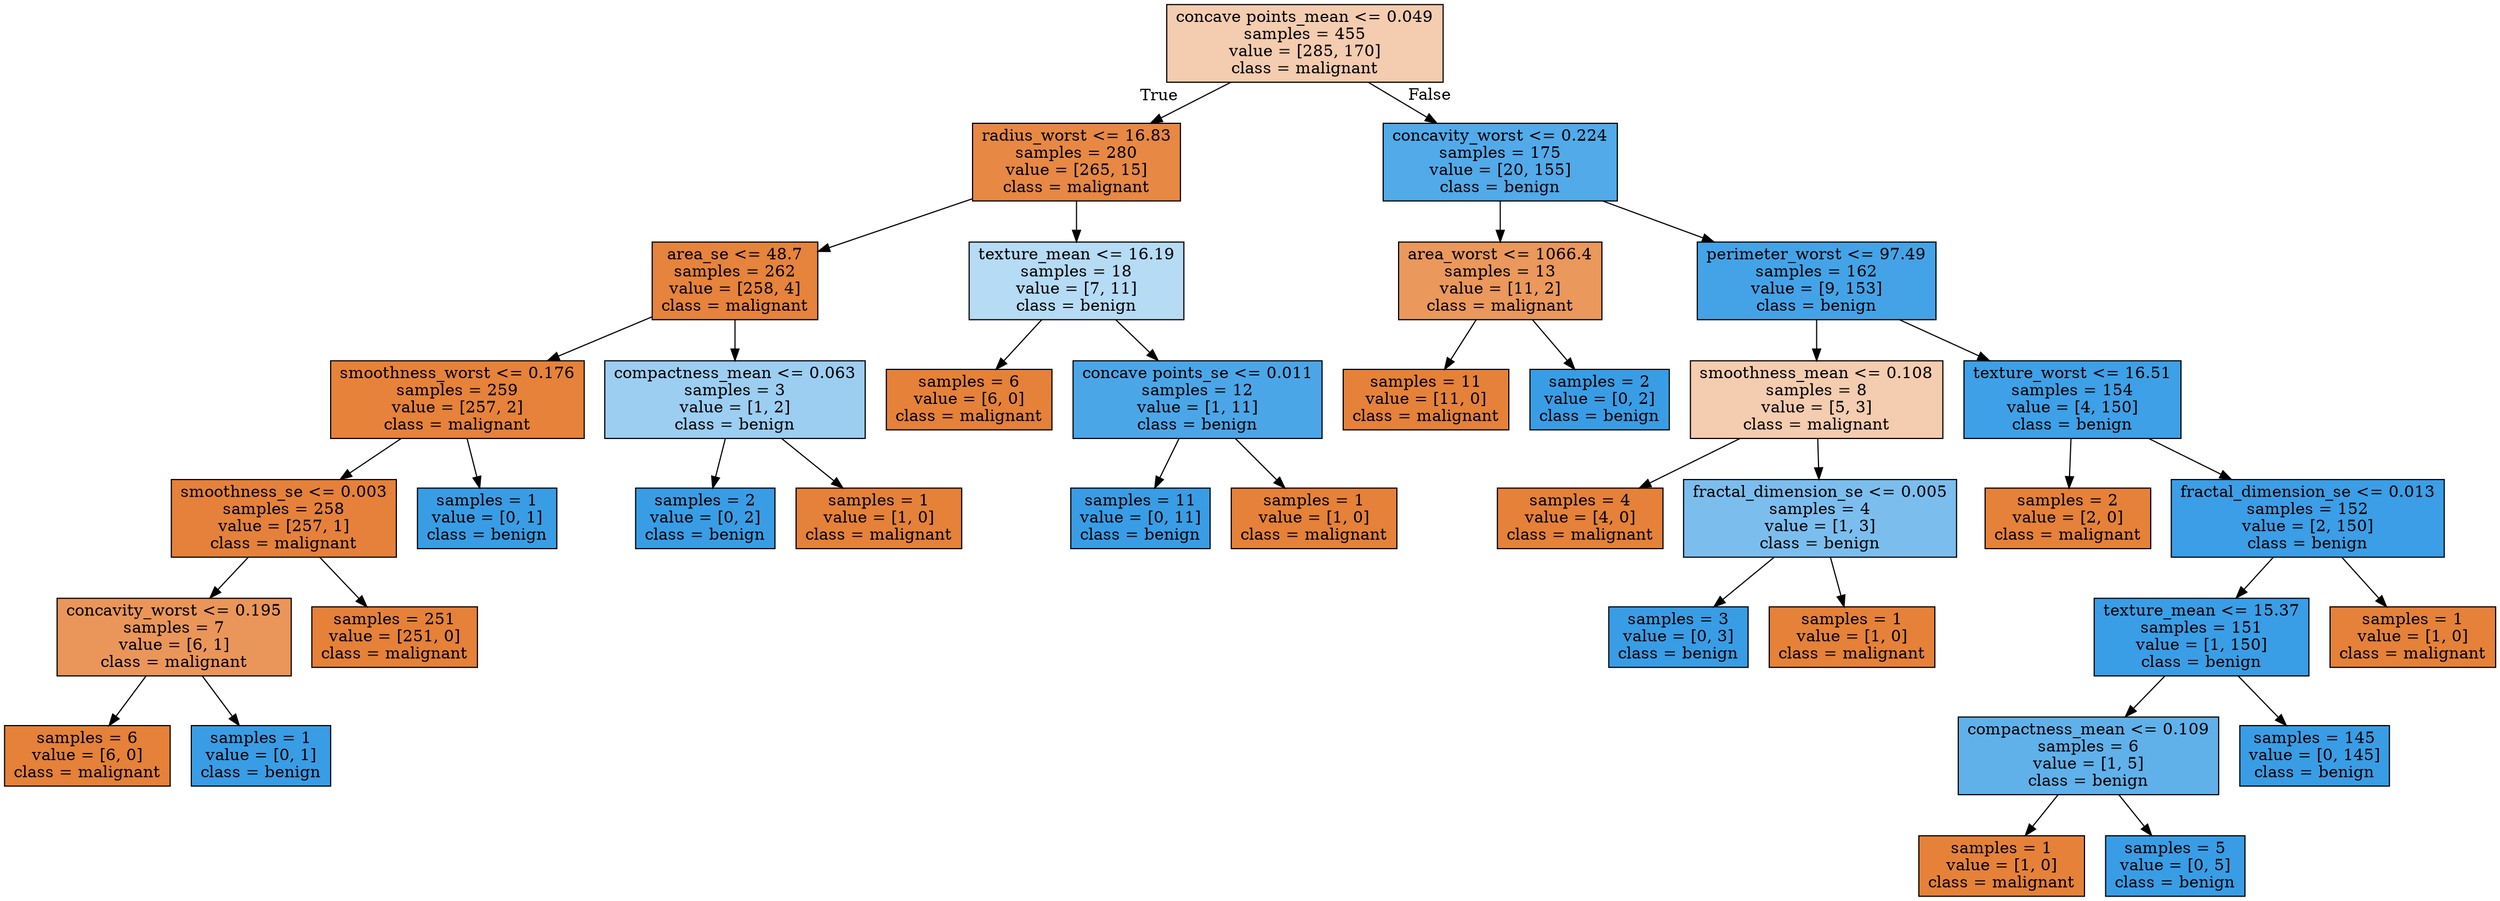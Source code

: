 digraph Tree {
node [shape=box, style="filled", color="black"] ;
0 [label="concave points_mean <= 0.049\nsamples = 455\nvalue = [285, 170]\nclass = malignant", fillcolor="#e5813967"] ;
1 [label="radius_worst <= 16.83\nsamples = 280\nvalue = [265, 15]\nclass = malignant", fillcolor="#e58139f1"] ;
0 -> 1 [labeldistance=2.5, labelangle=45, headlabel="True"] ;
2 [label="area_se <= 48.7\nsamples = 262\nvalue = [258, 4]\nclass = malignant", fillcolor="#e58139fb"] ;
1 -> 2 ;
3 [label="smoothness_worst <= 0.176\nsamples = 259\nvalue = [257, 2]\nclass = malignant", fillcolor="#e58139fd"] ;
2 -> 3 ;
4 [label="smoothness_se <= 0.003\nsamples = 258\nvalue = [257, 1]\nclass = malignant", fillcolor="#e58139fe"] ;
3 -> 4 ;
5 [label="concavity_worst <= 0.195\nsamples = 7\nvalue = [6, 1]\nclass = malignant", fillcolor="#e58139d4"] ;
4 -> 5 ;
6 [label="samples = 6\nvalue = [6, 0]\nclass = malignant", fillcolor="#e58139ff"] ;
5 -> 6 ;
7 [label="samples = 1\nvalue = [0, 1]\nclass = benign", fillcolor="#399de5ff"] ;
5 -> 7 ;
8 [label="samples = 251\nvalue = [251, 0]\nclass = malignant", fillcolor="#e58139ff"] ;
4 -> 8 ;
9 [label="samples = 1\nvalue = [0, 1]\nclass = benign", fillcolor="#399de5ff"] ;
3 -> 9 ;
10 [label="compactness_mean <= 0.063\nsamples = 3\nvalue = [1, 2]\nclass = benign", fillcolor="#399de57f"] ;
2 -> 10 ;
11 [label="samples = 2\nvalue = [0, 2]\nclass = benign", fillcolor="#399de5ff"] ;
10 -> 11 ;
12 [label="samples = 1\nvalue = [1, 0]\nclass = malignant", fillcolor="#e58139ff"] ;
10 -> 12 ;
13 [label="texture_mean <= 16.19\nsamples = 18\nvalue = [7, 11]\nclass = benign", fillcolor="#399de55d"] ;
1 -> 13 ;
14 [label="samples = 6\nvalue = [6, 0]\nclass = malignant", fillcolor="#e58139ff"] ;
13 -> 14 ;
15 [label="concave points_se <= 0.011\nsamples = 12\nvalue = [1, 11]\nclass = benign", fillcolor="#399de5e8"] ;
13 -> 15 ;
16 [label="samples = 11\nvalue = [0, 11]\nclass = benign", fillcolor="#399de5ff"] ;
15 -> 16 ;
17 [label="samples = 1\nvalue = [1, 0]\nclass = malignant", fillcolor="#e58139ff"] ;
15 -> 17 ;
18 [label="concavity_worst <= 0.224\nsamples = 175\nvalue = [20, 155]\nclass = benign", fillcolor="#399de5de"] ;
0 -> 18 [labeldistance=2.5, labelangle=-45, headlabel="False"] ;
19 [label="area_worst <= 1066.4\nsamples = 13\nvalue = [11, 2]\nclass = malignant", fillcolor="#e58139d1"] ;
18 -> 19 ;
20 [label="samples = 11\nvalue = [11, 0]\nclass = malignant", fillcolor="#e58139ff"] ;
19 -> 20 ;
21 [label="samples = 2\nvalue = [0, 2]\nclass = benign", fillcolor="#399de5ff"] ;
19 -> 21 ;
22 [label="perimeter_worst <= 97.49\nsamples = 162\nvalue = [9, 153]\nclass = benign", fillcolor="#399de5f0"] ;
18 -> 22 ;
23 [label="smoothness_mean <= 0.108\nsamples = 8\nvalue = [5, 3]\nclass = malignant", fillcolor="#e5813966"] ;
22 -> 23 ;
24 [label="samples = 4\nvalue = [4, 0]\nclass = malignant", fillcolor="#e58139ff"] ;
23 -> 24 ;
25 [label="fractal_dimension_se <= 0.005\nsamples = 4\nvalue = [1, 3]\nclass = benign", fillcolor="#399de5aa"] ;
23 -> 25 ;
26 [label="samples = 3\nvalue = [0, 3]\nclass = benign", fillcolor="#399de5ff"] ;
25 -> 26 ;
27 [label="samples = 1\nvalue = [1, 0]\nclass = malignant", fillcolor="#e58139ff"] ;
25 -> 27 ;
28 [label="texture_worst <= 16.51\nsamples = 154\nvalue = [4, 150]\nclass = benign", fillcolor="#399de5f8"] ;
22 -> 28 ;
29 [label="samples = 2\nvalue = [2, 0]\nclass = malignant", fillcolor="#e58139ff"] ;
28 -> 29 ;
30 [label="fractal_dimension_se <= 0.013\nsamples = 152\nvalue = [2, 150]\nclass = benign", fillcolor="#399de5fc"] ;
28 -> 30 ;
31 [label="texture_mean <= 15.37\nsamples = 151\nvalue = [1, 150]\nclass = benign", fillcolor="#399de5fd"] ;
30 -> 31 ;
32 [label="compactness_mean <= 0.109\nsamples = 6\nvalue = [1, 5]\nclass = benign", fillcolor="#399de5cc"] ;
31 -> 32 ;
33 [label="samples = 1\nvalue = [1, 0]\nclass = malignant", fillcolor="#e58139ff"] ;
32 -> 33 ;
34 [label="samples = 5\nvalue = [0, 5]\nclass = benign", fillcolor="#399de5ff"] ;
32 -> 34 ;
35 [label="samples = 145\nvalue = [0, 145]\nclass = benign", fillcolor="#399de5ff"] ;
31 -> 35 ;
36 [label="samples = 1\nvalue = [1, 0]\nclass = malignant", fillcolor="#e58139ff"] ;
30 -> 36 ;
}